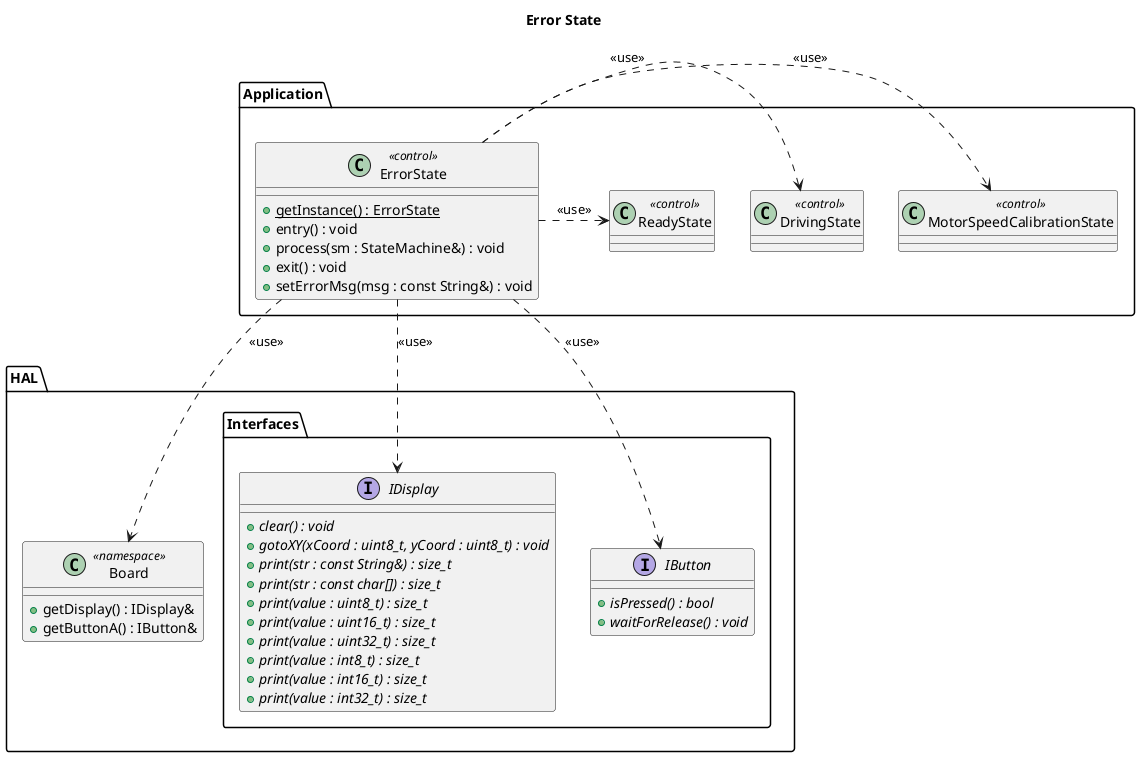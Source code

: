 @startuml RemoteControl ErrorState

title Error State

package "Application" as appLayer {

    class ErrorState <<control>> {
        + {static} getInstance() : ErrorState
        + entry() : void
        + process(sm : StateMachine&) : void
        + exit() : void
        + setErrorMsg(msg : const String&) : void
    }

    class MotorSpeedCalibrationState <<control>>
    class DrivingState <<control>>
    class ReadyState <<control>>

    ErrorState .r.> MotorSpeedCalibrationState: <<use>>
    ErrorState .r.> DrivingState: <<use>>
    ErrorState .r.> ReadyState: <<use>>
}

package "HAL" as hal {

    package "Interfaces" as halInterfaces {
        interface IDisplay {
            + {abstract} clear() : void
            + {abstract} gotoXY(xCoord : uint8_t, yCoord : uint8_t) : void
            + {abstract} print(str : const String&) : size_t
            + {abstract} print(str : const char[]) : size_t
            + {abstract} print(value : uint8_t) : size_t
            + {abstract} print(value : uint16_t) : size_t
            + {abstract} print(value : uint32_t) : size_t
            + {abstract} print(value : int8_t) : size_t
            + {abstract} print(value : int16_t) : size_t
            + {abstract} print(value : int32_t) : size_t
        }

        interface IButton {
            + {abstract} isPressed() : bool
            + {abstract} waitForRelease() : void
        }
    }

    class Board << namespace >> {
        + getDisplay() : IDisplay&
        + getButtonA() : IButton&
    }
}

ErrorState ..> Board: <<use>>
ErrorState ..> IDisplay: <<use>>
ErrorState ..> IButton: <<use>>

@enduml
